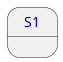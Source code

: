 {
  "sha1": "cpphkqxhsv3feutwqi4een8ih4j3i40",
  "insertion": {
    "when": "2024-06-01T09:03:01.845Z",
    "url": "https://github.com/plantuml/plantuml/issues/1241",
    "user": "plantuml@gmail.com"
  }
}
@startuml
<style>
element {
  hyperlinkUnderlineThickness 0
}
</style>
state "[[S1]]" as S1
@enduml
